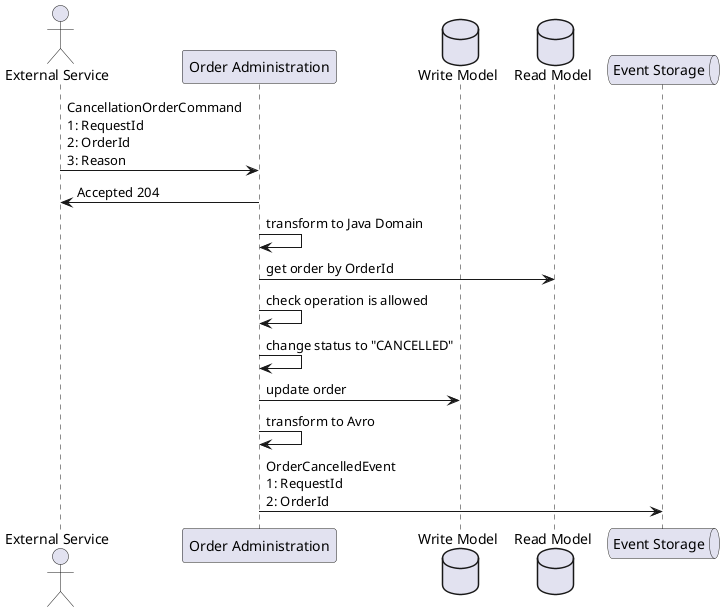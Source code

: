 @startuml
'https://plantuml.com/sequence-diagram

actor "External Service" as ES
participant "Order Administration" as OA
database "Write Model" as WM
database "Read Model" as RM
queue "Event Storage" as ESG

ES -> OA: CancellationOrderCommand\n1: RequestId\n2: OrderId\n3: Reason
OA -> ES: Accepted 204
OA -> OA: transform to Java Domain
OA -> RM: get order by OrderId
OA -> OA: check operation is allowed
OA -> OA: change status to "CANCELLED"
OA -> WM: update order
OA -> OA: transform to Avro
OA -> ESG: OrderCancelledEvent\n1: RequestId\n2: OrderId

@enduml
